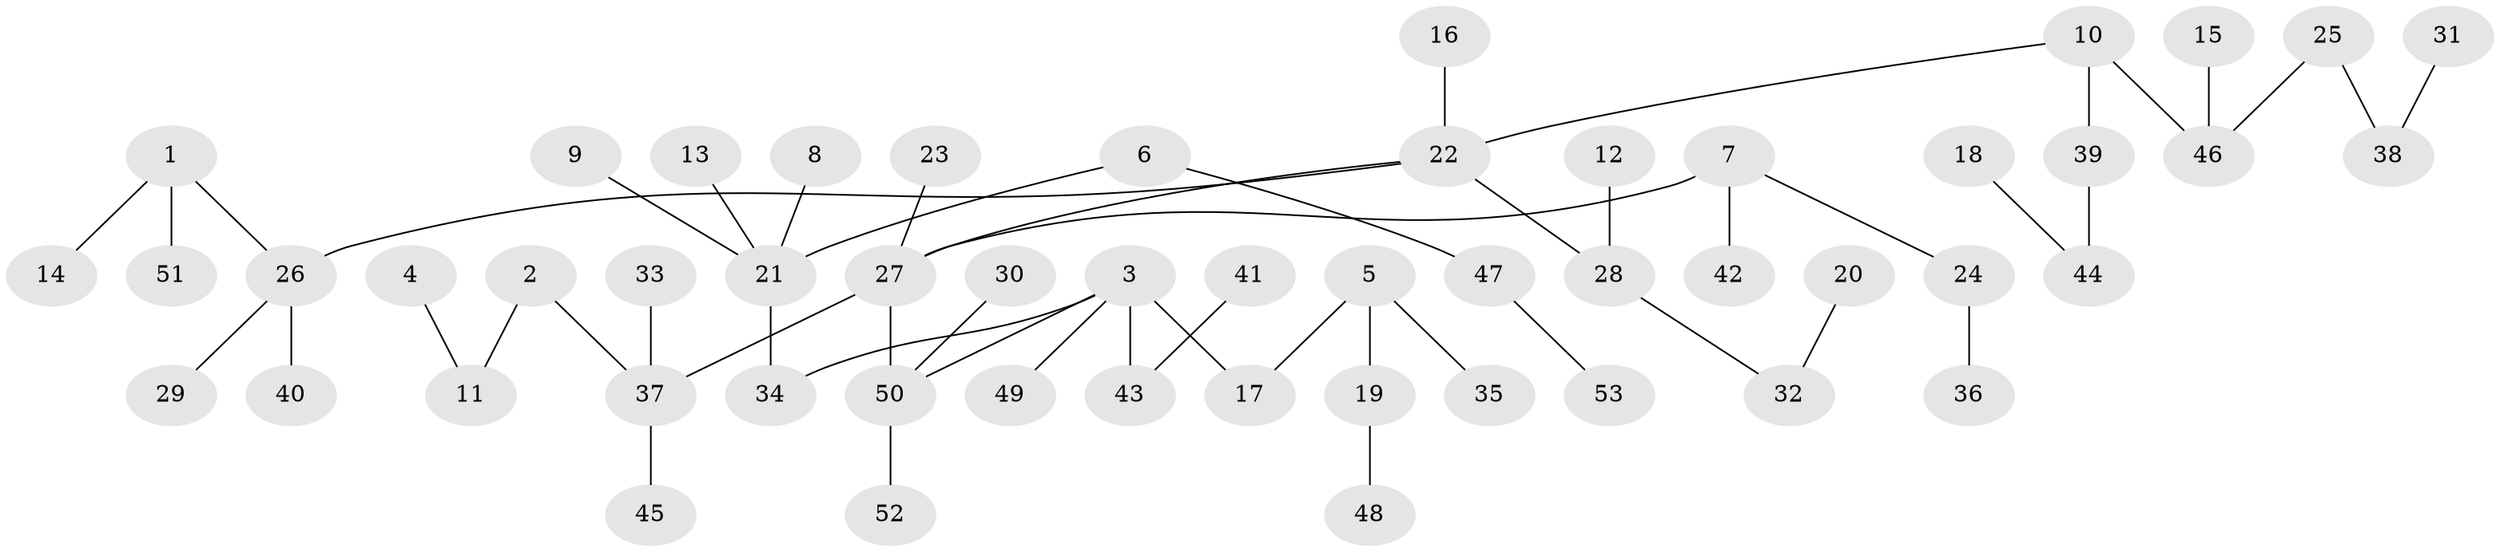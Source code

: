 // original degree distribution, {6: 0.03773584905660377, 4: 0.04716981132075472, 7: 0.009433962264150943, 5: 0.009433962264150943, 3: 0.16037735849056603, 2: 0.2358490566037736, 1: 0.5}
// Generated by graph-tools (version 1.1) at 2025/02/03/09/25 03:02:27]
// undirected, 53 vertices, 52 edges
graph export_dot {
graph [start="1"]
  node [color=gray90,style=filled];
  1;
  2;
  3;
  4;
  5;
  6;
  7;
  8;
  9;
  10;
  11;
  12;
  13;
  14;
  15;
  16;
  17;
  18;
  19;
  20;
  21;
  22;
  23;
  24;
  25;
  26;
  27;
  28;
  29;
  30;
  31;
  32;
  33;
  34;
  35;
  36;
  37;
  38;
  39;
  40;
  41;
  42;
  43;
  44;
  45;
  46;
  47;
  48;
  49;
  50;
  51;
  52;
  53;
  1 -- 14 [weight=1.0];
  1 -- 26 [weight=1.0];
  1 -- 51 [weight=1.0];
  2 -- 11 [weight=1.0];
  2 -- 37 [weight=1.0];
  3 -- 17 [weight=1.0];
  3 -- 34 [weight=1.0];
  3 -- 43 [weight=1.0];
  3 -- 49 [weight=1.0];
  3 -- 50 [weight=1.0];
  4 -- 11 [weight=1.0];
  5 -- 17 [weight=1.0];
  5 -- 19 [weight=1.0];
  5 -- 35 [weight=1.0];
  6 -- 21 [weight=1.0];
  6 -- 47 [weight=1.0];
  7 -- 24 [weight=1.0];
  7 -- 27 [weight=1.0];
  7 -- 42 [weight=1.0];
  8 -- 21 [weight=1.0];
  9 -- 21 [weight=1.0];
  10 -- 22 [weight=1.0];
  10 -- 39 [weight=1.0];
  10 -- 46 [weight=1.0];
  12 -- 28 [weight=1.0];
  13 -- 21 [weight=1.0];
  15 -- 46 [weight=1.0];
  16 -- 22 [weight=1.0];
  18 -- 44 [weight=1.0];
  19 -- 48 [weight=1.0];
  20 -- 32 [weight=1.0];
  21 -- 34 [weight=1.0];
  22 -- 26 [weight=1.0];
  22 -- 27 [weight=1.0];
  22 -- 28 [weight=1.0];
  23 -- 27 [weight=1.0];
  24 -- 36 [weight=1.0];
  25 -- 38 [weight=1.0];
  25 -- 46 [weight=1.0];
  26 -- 29 [weight=1.0];
  26 -- 40 [weight=1.0];
  27 -- 37 [weight=1.0];
  27 -- 50 [weight=1.0];
  28 -- 32 [weight=1.0];
  30 -- 50 [weight=1.0];
  31 -- 38 [weight=1.0];
  33 -- 37 [weight=1.0];
  37 -- 45 [weight=1.0];
  39 -- 44 [weight=1.0];
  41 -- 43 [weight=1.0];
  47 -- 53 [weight=1.0];
  50 -- 52 [weight=1.0];
}
